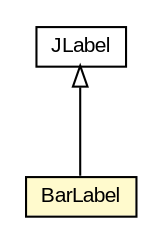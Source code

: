 #!/usr/local/bin/dot
#
# Class diagram 
# Generated by UMLGraph version 5.3 (http://www.umlgraph.org/)
#

digraph G {
	edge [fontname="arial",fontsize=10,labelfontname="arial",labelfontsize=10];
	node [fontname="arial",fontsize=10,shape=plaintext];
	nodesep=0.25;
	ranksep=0.5;
	// context.arch.intelligibility.apps.homeactivity.SensorBarsPanel.BarLabel
	c108547 [label=<<table title="context.arch.intelligibility.apps.homeactivity.SensorBarsPanel.BarLabel" border="0" cellborder="1" cellspacing="0" cellpadding="2" port="p" bgcolor="lemonChiffon" href="./SensorBarsPanel.BarLabel.html">
		<tr><td><table border="0" cellspacing="0" cellpadding="1">
<tr><td align="center" balign="center"> BarLabel </td></tr>
		</table></td></tr>
		</table>>, fontname="arial", fontcolor="black", fontsize=10.0];
	//context.arch.intelligibility.apps.homeactivity.SensorBarsPanel.BarLabel extends javax.swing.JLabel
	c108699:p -> c108547:p [dir=back,arrowtail=empty];
	// javax.swing.JLabel
	c108699 [label=<<table title="javax.swing.JLabel" border="0" cellborder="1" cellspacing="0" cellpadding="2" port="p" href="http://java.sun.com/j2se/1.4.2/docs/api/javax/swing/JLabel.html">
		<tr><td><table border="0" cellspacing="0" cellpadding="1">
<tr><td align="center" balign="center"> JLabel </td></tr>
		</table></td></tr>
		</table>>, fontname="arial", fontcolor="black", fontsize=10.0];
}

